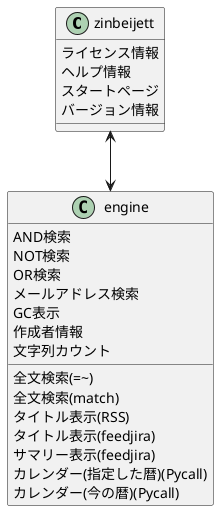 @startuml zinbeijett

zinbeijett <--> engine

zinbeijett : ライセンス情報
zinbeijett : ヘルプ情報
zinbeijett : スタートページ
zinbeijett : バージョン情報

engine : 全文検索(=~)
engine : 全文検索(match)
engine : AND検索
engine : NOT検索
engine : OR検索
engine : メールアドレス検索
engine : GC表示
engine : 作成者情報
engine : 文字列カウント
engine : タイトル表示(RSS)
engine : タイトル表示(feedjira)
engine : サマリー表示(feedjira)
engine : カレンダー(指定した暦)(Pycall)
engine : カレンダー(今の暦)(Pycall)

@enduml